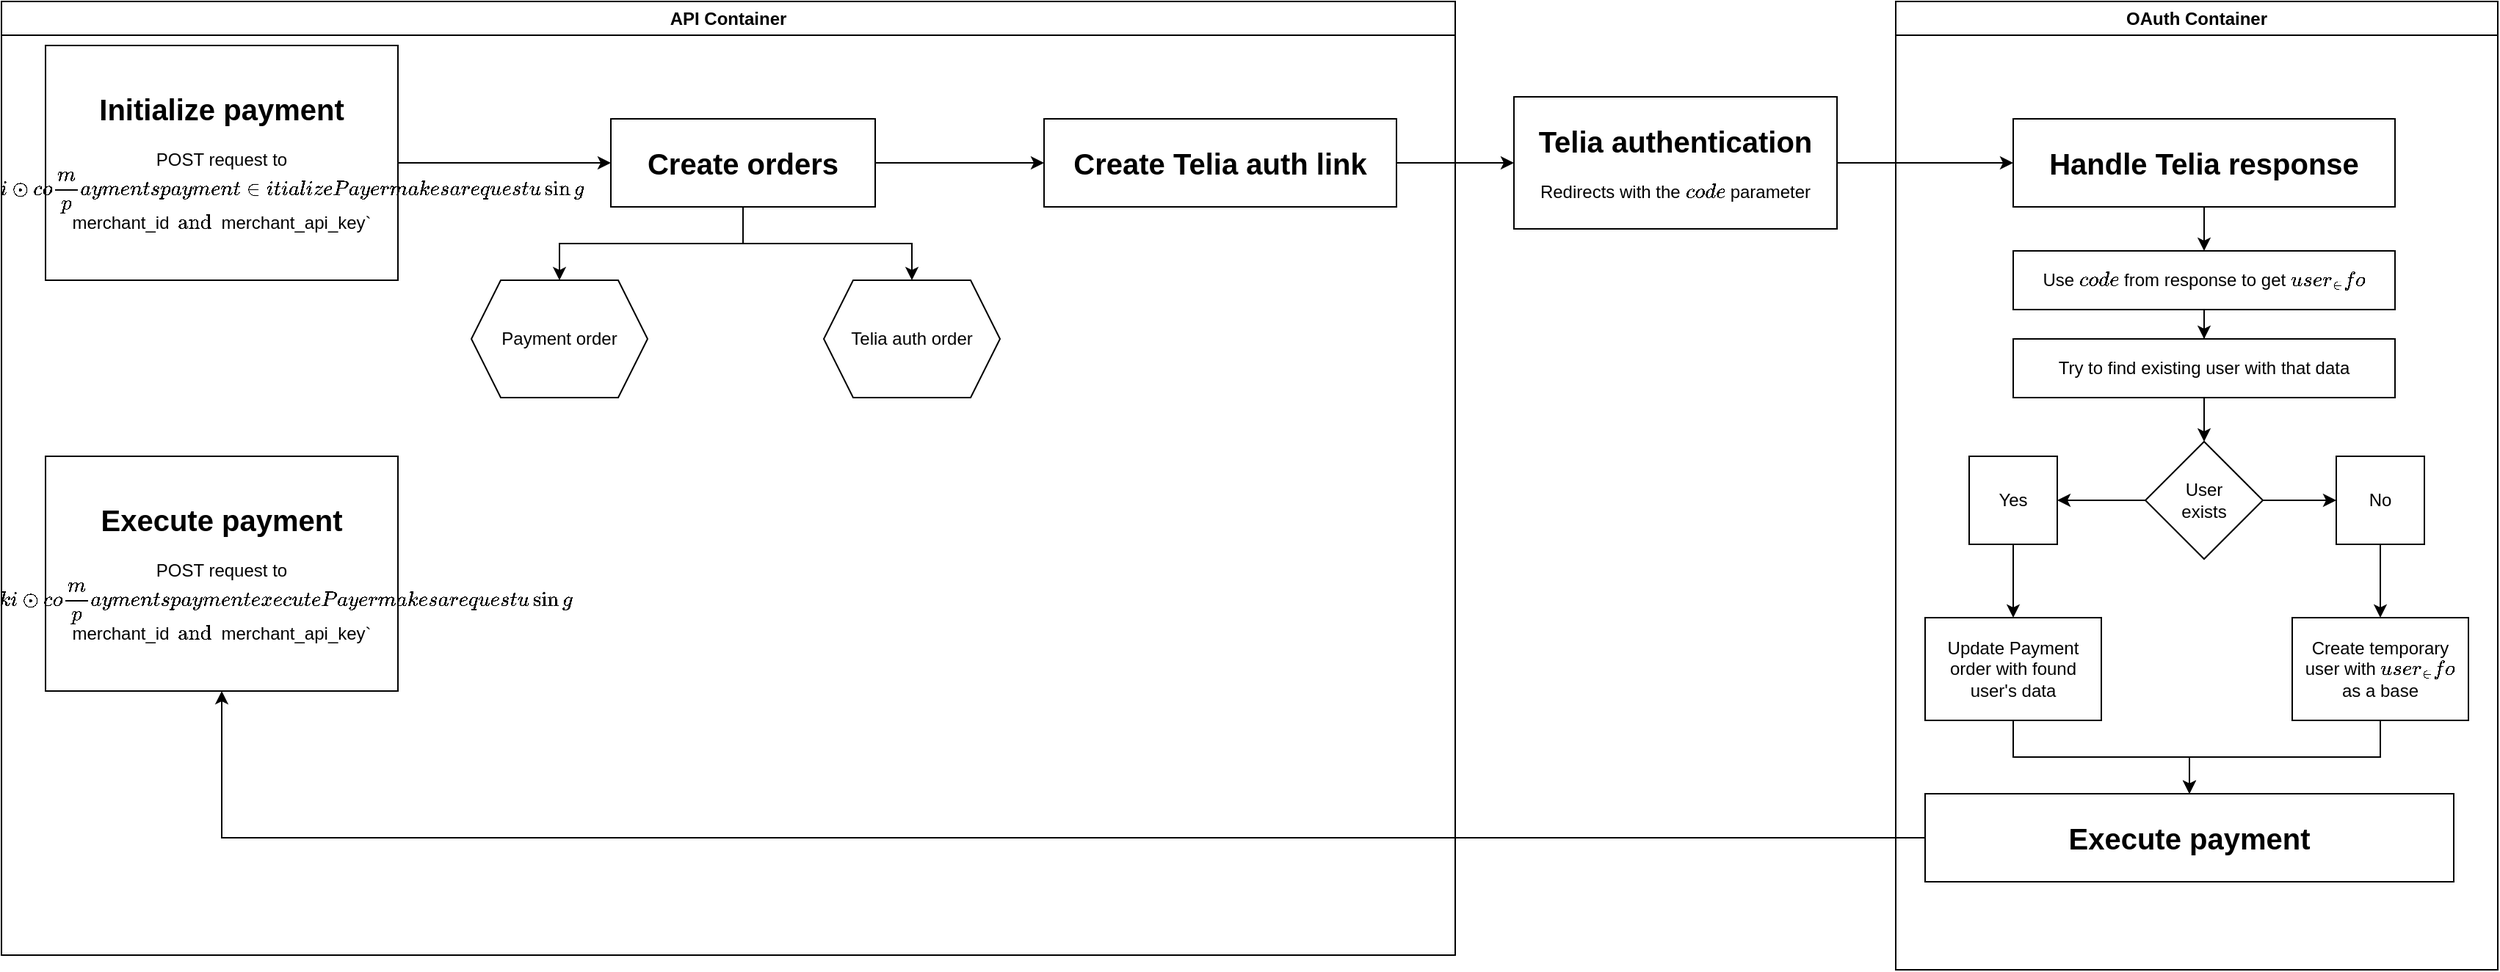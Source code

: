 <mxfile version="21.0.6" type="github">
  <diagram name="Page-1" id="baod2YbWqUGKOtKm7SYT">
    <mxGraphModel dx="1744" dy="1003" grid="1" gridSize="10" guides="1" tooltips="1" connect="1" arrows="1" fold="1" page="1" pageScale="1" pageWidth="850" pageHeight="1100" math="0" shadow="0">
      <root>
        <mxCell id="0" />
        <mxCell id="1" parent="0" />
        <mxCell id="-IHdya4t79_MKVama7wa-3" value="" style="edgeStyle=orthogonalEdgeStyle;rounded=0;orthogonalLoop=1;jettySize=auto;html=1;" edge="1" parent="1" source="-IHdya4t79_MKVama7wa-1" target="-IHdya4t79_MKVama7wa-2">
          <mxGeometry relative="1" as="geometry" />
        </mxCell>
        <mxCell id="-IHdya4t79_MKVama7wa-1" value="&lt;font style=&quot;font-size: 13px;&quot;&gt;&lt;font style=&quot;font-size: 14px;&quot;&gt;&lt;font style=&quot;font-size: 15px;&quot;&gt;&lt;font style=&quot;font-size: 16px;&quot;&gt;&lt;font style=&quot;font-size: 17px;&quot;&gt;&lt;font style=&quot;font-size: 18px;&quot;&gt;&lt;font style=&quot;font-size: 19px;&quot;&gt;&lt;font style=&quot;font-size: 20px;&quot;&gt;&lt;b&gt;Initialize payment&lt;/b&gt;&lt;/font&gt;&lt;/font&gt;&lt;/font&gt;&lt;/font&gt;&lt;/font&gt;&lt;/font&gt;&lt;/font&gt;&lt;/font&gt;&lt;br&gt;&lt;br&gt;POST request to `https://api.honkio.com/paymentspaymentinitialize&lt;br&gt;&lt;br&gt;Payer makes a request using `merchant_id` and `merchant_api_key`" style="rounded=0;whiteSpace=wrap;html=1;" vertex="1" parent="1">
          <mxGeometry x="40" y="40" width="240" height="160" as="geometry" />
        </mxCell>
        <mxCell id="-IHdya4t79_MKVama7wa-5" value="" style="edgeStyle=orthogonalEdgeStyle;rounded=0;orthogonalLoop=1;jettySize=auto;html=1;" edge="1" parent="1" source="-IHdya4t79_MKVama7wa-2" target="-IHdya4t79_MKVama7wa-4">
          <mxGeometry relative="1" as="geometry" />
        </mxCell>
        <mxCell id="-IHdya4t79_MKVama7wa-7" value="" style="edgeStyle=orthogonalEdgeStyle;rounded=0;orthogonalLoop=1;jettySize=auto;html=1;" edge="1" parent="1" source="-IHdya4t79_MKVama7wa-2" target="-IHdya4t79_MKVama7wa-6">
          <mxGeometry relative="1" as="geometry" />
        </mxCell>
        <mxCell id="-IHdya4t79_MKVama7wa-9" value="" style="edgeStyle=orthogonalEdgeStyle;rounded=0;orthogonalLoop=1;jettySize=auto;html=1;" edge="1" parent="1" source="-IHdya4t79_MKVama7wa-2" target="-IHdya4t79_MKVama7wa-8">
          <mxGeometry relative="1" as="geometry" />
        </mxCell>
        <mxCell id="-IHdya4t79_MKVama7wa-2" value="&lt;font style=&quot;font-size: 13px;&quot;&gt;&lt;font style=&quot;font-size: 20px;&quot;&gt;&lt;font style=&quot;font-size: 20px;&quot;&gt;&lt;b&gt;Create orders&lt;/b&gt;&lt;/font&gt;&lt;/font&gt;&lt;/font&gt;" style="whiteSpace=wrap;html=1;rounded=0;" vertex="1" parent="1">
          <mxGeometry x="425" y="90" width="180" height="60" as="geometry" />
        </mxCell>
        <mxCell id="-IHdya4t79_MKVama7wa-4" value="Payment order" style="shape=hexagon;perimeter=hexagonPerimeter2;whiteSpace=wrap;html=1;fixedSize=1;rounded=0;" vertex="1" parent="1">
          <mxGeometry x="330" y="200" width="120" height="80" as="geometry" />
        </mxCell>
        <mxCell id="-IHdya4t79_MKVama7wa-6" value="Telia auth order" style="shape=hexagon;perimeter=hexagonPerimeter2;whiteSpace=wrap;html=1;fixedSize=1;rounded=0;" vertex="1" parent="1">
          <mxGeometry x="570" y="200" width="120" height="80" as="geometry" />
        </mxCell>
        <mxCell id="-IHdya4t79_MKVama7wa-14" value="" style="edgeStyle=orthogonalEdgeStyle;rounded=0;orthogonalLoop=1;jettySize=auto;html=1;" edge="1" parent="1" source="-IHdya4t79_MKVama7wa-8" target="-IHdya4t79_MKVama7wa-13">
          <mxGeometry relative="1" as="geometry" />
        </mxCell>
        <mxCell id="-IHdya4t79_MKVama7wa-8" value="&lt;font style=&quot;font-size: 20px;&quot;&gt;&lt;font style=&quot;font-size: 20px;&quot;&gt;&lt;b&gt;Create Telia auth link&lt;/b&gt;&lt;/font&gt;&lt;/font&gt;" style="whiteSpace=wrap;html=1;rounded=0;" vertex="1" parent="1">
          <mxGeometry x="720" y="90" width="240" height="60" as="geometry" />
        </mxCell>
        <mxCell id="-IHdya4t79_MKVama7wa-12" value="API Container" style="swimlane;whiteSpace=wrap;html=1;" vertex="1" parent="1">
          <mxGeometry x="10" y="10" width="990" height="650" as="geometry" />
        </mxCell>
        <mxCell id="-IHdya4t79_MKVama7wa-37" value="&lt;font style=&quot;font-size: 13px;&quot;&gt;&lt;font style=&quot;font-size: 14px;&quot;&gt;&lt;font style=&quot;font-size: 15px;&quot;&gt;&lt;font style=&quot;font-size: 16px;&quot;&gt;&lt;font style=&quot;font-size: 17px;&quot;&gt;&lt;font style=&quot;font-size: 18px;&quot;&gt;&lt;font style=&quot;font-size: 19px;&quot;&gt;&lt;font style=&quot;font-size: 20px;&quot;&gt;&lt;b&gt;Execute payment&lt;/b&gt;&lt;/font&gt;&lt;/font&gt;&lt;/font&gt;&lt;/font&gt;&lt;/font&gt;&lt;/font&gt;&lt;/font&gt;&lt;/font&gt;&lt;br&gt;&lt;br&gt;POST request to `https://api.honkio.com/paymentspaymentexecute&lt;br&gt;&lt;br&gt;Payer makes a request using `merchant_id` and `merchant_api_key`" style="rounded=0;whiteSpace=wrap;html=1;" vertex="1" parent="-IHdya4t79_MKVama7wa-12">
          <mxGeometry x="30" y="310" width="240" height="160" as="geometry" />
        </mxCell>
        <mxCell id="-IHdya4t79_MKVama7wa-16" value="" style="edgeStyle=orthogonalEdgeStyle;rounded=0;orthogonalLoop=1;jettySize=auto;html=1;" edge="1" parent="1" source="-IHdya4t79_MKVama7wa-13" target="-IHdya4t79_MKVama7wa-15">
          <mxGeometry relative="1" as="geometry" />
        </mxCell>
        <mxCell id="-IHdya4t79_MKVama7wa-13" value="&lt;font style=&quot;font-size: 20px;&quot;&gt;&lt;font style=&quot;font-size: 20px;&quot;&gt;&lt;b&gt;Telia authentication&lt;/b&gt;&lt;/font&gt;&lt;/font&gt;&lt;br&gt;&lt;br&gt;Redirects with the `code` parameter" style="whiteSpace=wrap;html=1;rounded=0;" vertex="1" parent="1">
          <mxGeometry x="1040" y="75" width="220" height="90" as="geometry" />
        </mxCell>
        <mxCell id="-IHdya4t79_MKVama7wa-19" value="" style="edgeStyle=orthogonalEdgeStyle;rounded=0;orthogonalLoop=1;jettySize=auto;html=1;" edge="1" parent="1" source="-IHdya4t79_MKVama7wa-15" target="-IHdya4t79_MKVama7wa-18">
          <mxGeometry relative="1" as="geometry" />
        </mxCell>
        <mxCell id="-IHdya4t79_MKVama7wa-15" value="&lt;font style=&quot;font-size: 20px;&quot;&gt;&lt;font style=&quot;font-size: 20px;&quot;&gt;&lt;b&gt;Handle Telia response&lt;/b&gt;&lt;/font&gt;&lt;/font&gt;" style="whiteSpace=wrap;html=1;rounded=0;" vertex="1" parent="1">
          <mxGeometry x="1380" y="90" width="260" height="60" as="geometry" />
        </mxCell>
        <mxCell id="-IHdya4t79_MKVama7wa-17" value="OAuth Container" style="swimlane;whiteSpace=wrap;html=1;" vertex="1" parent="1">
          <mxGeometry x="1300" y="10" width="410" height="660" as="geometry">
            <mxRectangle x="1310" y="10" width="140" height="30" as="alternateBounds" />
          </mxGeometry>
        </mxCell>
        <mxCell id="-IHdya4t79_MKVama7wa-21" value="" style="edgeStyle=orthogonalEdgeStyle;rounded=0;orthogonalLoop=1;jettySize=auto;html=1;" edge="1" parent="-IHdya4t79_MKVama7wa-17" source="-IHdya4t79_MKVama7wa-18" target="-IHdya4t79_MKVama7wa-20">
          <mxGeometry relative="1" as="geometry" />
        </mxCell>
        <mxCell id="-IHdya4t79_MKVama7wa-18" value="Use `code` from response to get `user_info`" style="whiteSpace=wrap;html=1;rounded=0;" vertex="1" parent="-IHdya4t79_MKVama7wa-17">
          <mxGeometry x="80" y="170" width="260" height="40" as="geometry" />
        </mxCell>
        <mxCell id="-IHdya4t79_MKVama7wa-23" value="" style="edgeStyle=orthogonalEdgeStyle;rounded=0;orthogonalLoop=1;jettySize=auto;html=1;" edge="1" parent="-IHdya4t79_MKVama7wa-17" source="-IHdya4t79_MKVama7wa-20" target="-IHdya4t79_MKVama7wa-22">
          <mxGeometry relative="1" as="geometry" />
        </mxCell>
        <mxCell id="-IHdya4t79_MKVama7wa-20" value="Try to find existing user with that data" style="whiteSpace=wrap;html=1;rounded=0;" vertex="1" parent="-IHdya4t79_MKVama7wa-17">
          <mxGeometry x="80" y="230" width="260" height="40" as="geometry" />
        </mxCell>
        <mxCell id="-IHdya4t79_MKVama7wa-25" value="" style="edgeStyle=orthogonalEdgeStyle;rounded=0;orthogonalLoop=1;jettySize=auto;html=1;" edge="1" parent="-IHdya4t79_MKVama7wa-17" source="-IHdya4t79_MKVama7wa-22" target="-IHdya4t79_MKVama7wa-24">
          <mxGeometry relative="1" as="geometry" />
        </mxCell>
        <mxCell id="-IHdya4t79_MKVama7wa-29" value="" style="edgeStyle=orthogonalEdgeStyle;rounded=0;orthogonalLoop=1;jettySize=auto;html=1;" edge="1" parent="-IHdya4t79_MKVama7wa-17" source="-IHdya4t79_MKVama7wa-22" target="-IHdya4t79_MKVama7wa-28">
          <mxGeometry relative="1" as="geometry" />
        </mxCell>
        <mxCell id="-IHdya4t79_MKVama7wa-22" value="User&lt;br&gt;exists" style="rhombus;whiteSpace=wrap;html=1;rounded=0;" vertex="1" parent="-IHdya4t79_MKVama7wa-17">
          <mxGeometry x="170" y="300" width="80" height="80" as="geometry" />
        </mxCell>
        <mxCell id="-IHdya4t79_MKVama7wa-27" value="" style="edgeStyle=orthogonalEdgeStyle;rounded=0;orthogonalLoop=1;jettySize=auto;html=1;" edge="1" parent="-IHdya4t79_MKVama7wa-17" source="-IHdya4t79_MKVama7wa-24" target="-IHdya4t79_MKVama7wa-26">
          <mxGeometry relative="1" as="geometry" />
        </mxCell>
        <mxCell id="-IHdya4t79_MKVama7wa-24" value="Yes" style="whiteSpace=wrap;html=1;rounded=0;" vertex="1" parent="-IHdya4t79_MKVama7wa-17">
          <mxGeometry x="50" y="310" width="60" height="60" as="geometry" />
        </mxCell>
        <mxCell id="-IHdya4t79_MKVama7wa-35" value="" style="edgeStyle=orthogonalEdgeStyle;rounded=0;orthogonalLoop=1;jettySize=auto;html=1;" edge="1" parent="-IHdya4t79_MKVama7wa-17" source="-IHdya4t79_MKVama7wa-26" target="-IHdya4t79_MKVama7wa-34">
          <mxGeometry relative="1" as="geometry" />
        </mxCell>
        <mxCell id="-IHdya4t79_MKVama7wa-26" value="Update Payment order with found user&#39;s data" style="whiteSpace=wrap;html=1;rounded=0;" vertex="1" parent="-IHdya4t79_MKVama7wa-17">
          <mxGeometry x="20" y="420" width="120" height="70" as="geometry" />
        </mxCell>
        <mxCell id="-IHdya4t79_MKVama7wa-31" value="" style="edgeStyle=orthogonalEdgeStyle;rounded=0;orthogonalLoop=1;jettySize=auto;html=1;" edge="1" parent="-IHdya4t79_MKVama7wa-17" source="-IHdya4t79_MKVama7wa-28" target="-IHdya4t79_MKVama7wa-30">
          <mxGeometry relative="1" as="geometry" />
        </mxCell>
        <mxCell id="-IHdya4t79_MKVama7wa-28" value="No" style="whiteSpace=wrap;html=1;rounded=0;" vertex="1" parent="-IHdya4t79_MKVama7wa-17">
          <mxGeometry x="300" y="310" width="60" height="60" as="geometry" />
        </mxCell>
        <mxCell id="-IHdya4t79_MKVama7wa-36" value="" style="edgeStyle=orthogonalEdgeStyle;rounded=0;orthogonalLoop=1;jettySize=auto;html=1;" edge="1" parent="-IHdya4t79_MKVama7wa-17" source="-IHdya4t79_MKVama7wa-30" target="-IHdya4t79_MKVama7wa-34">
          <mxGeometry relative="1" as="geometry" />
        </mxCell>
        <mxCell id="-IHdya4t79_MKVama7wa-30" value="Create temporary user with `user_info` as a base" style="whiteSpace=wrap;html=1;rounded=0;" vertex="1" parent="-IHdya4t79_MKVama7wa-17">
          <mxGeometry x="270" y="420" width="120" height="70" as="geometry" />
        </mxCell>
        <mxCell id="-IHdya4t79_MKVama7wa-34" value="&lt;font style=&quot;font-size: 20px;&quot;&gt;&lt;font style=&quot;font-size: 20px;&quot;&gt;&lt;b&gt;Execute payment&lt;/b&gt;&lt;/font&gt;&lt;/font&gt;" style="whiteSpace=wrap;html=1;rounded=0;" vertex="1" parent="-IHdya4t79_MKVama7wa-17">
          <mxGeometry x="20" y="540" width="360" height="60" as="geometry" />
        </mxCell>
        <mxCell id="-IHdya4t79_MKVama7wa-38" value="" style="endArrow=classic;html=1;rounded=0;exitX=0;exitY=0.5;exitDx=0;exitDy=0;entryX=0.5;entryY=1;entryDx=0;entryDy=0;" edge="1" parent="1" source="-IHdya4t79_MKVama7wa-34" target="-IHdya4t79_MKVama7wa-37">
          <mxGeometry width="50" height="50" relative="1" as="geometry">
            <mxPoint x="840" y="590" as="sourcePoint" />
            <mxPoint x="160" y="590" as="targetPoint" />
            <Array as="points">
              <mxPoint x="160" y="580" />
            </Array>
          </mxGeometry>
        </mxCell>
      </root>
    </mxGraphModel>
  </diagram>
</mxfile>
